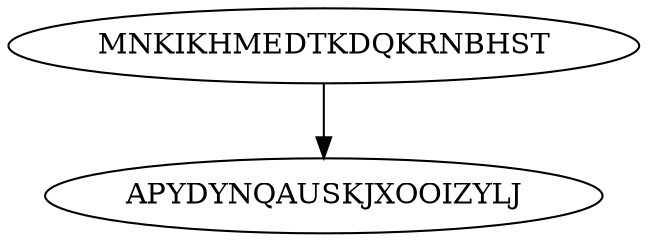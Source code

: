 digraph "N2M1" {
	MNKIKHMEDTKDQKRNBHST			[Weight=12, Start=0, Processor=1];
	APYDYNQAUSKJXOOIZYLJ			[Weight=17, Start=12, Processor=1];
	MNKIKHMEDTKDQKRNBHST -> APYDYNQAUSKJXOOIZYLJ		[Weight=20];
}
